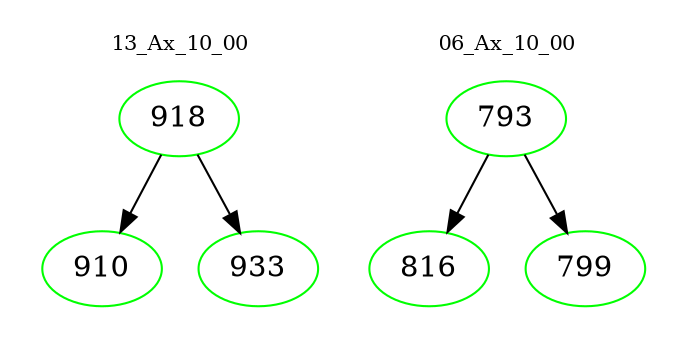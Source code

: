 digraph{
subgraph cluster_0 {
color = white
label = "13_Ax_10_00";
fontsize=10;
T0_918 [label="918", color="green"]
T0_918 -> T0_910 [color="black"]
T0_910 [label="910", color="green"]
T0_918 -> T0_933 [color="black"]
T0_933 [label="933", color="green"]
}
subgraph cluster_1 {
color = white
label = "06_Ax_10_00";
fontsize=10;
T1_793 [label="793", color="green"]
T1_793 -> T1_816 [color="black"]
T1_816 [label="816", color="green"]
T1_793 -> T1_799 [color="black"]
T1_799 [label="799", color="green"]
}
}
